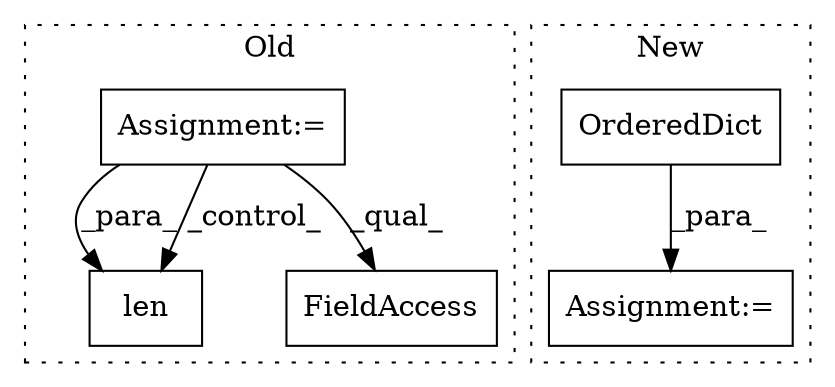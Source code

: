 digraph G {
subgraph cluster0 {
1 [label="len" a="32" s="4711,4732" l="4,1" shape="box"];
4 [label="Assignment:=" a="7" s="4192" l="1" shape="box"];
5 [label="FieldAccess" a="22" s="4623" l="16" shape="box"];
label = "Old";
style="dotted";
}
subgraph cluster1 {
2 [label="OrderedDict" a="32" s="4837" l="13" shape="box"];
3 [label="Assignment:=" a="7" s="4836" l="1" shape="box"];
label = "New";
style="dotted";
}
2 -> 3 [label="_para_"];
4 -> 1 [label="_para_"];
4 -> 5 [label="_qual_"];
4 -> 1 [label="_control_"];
}